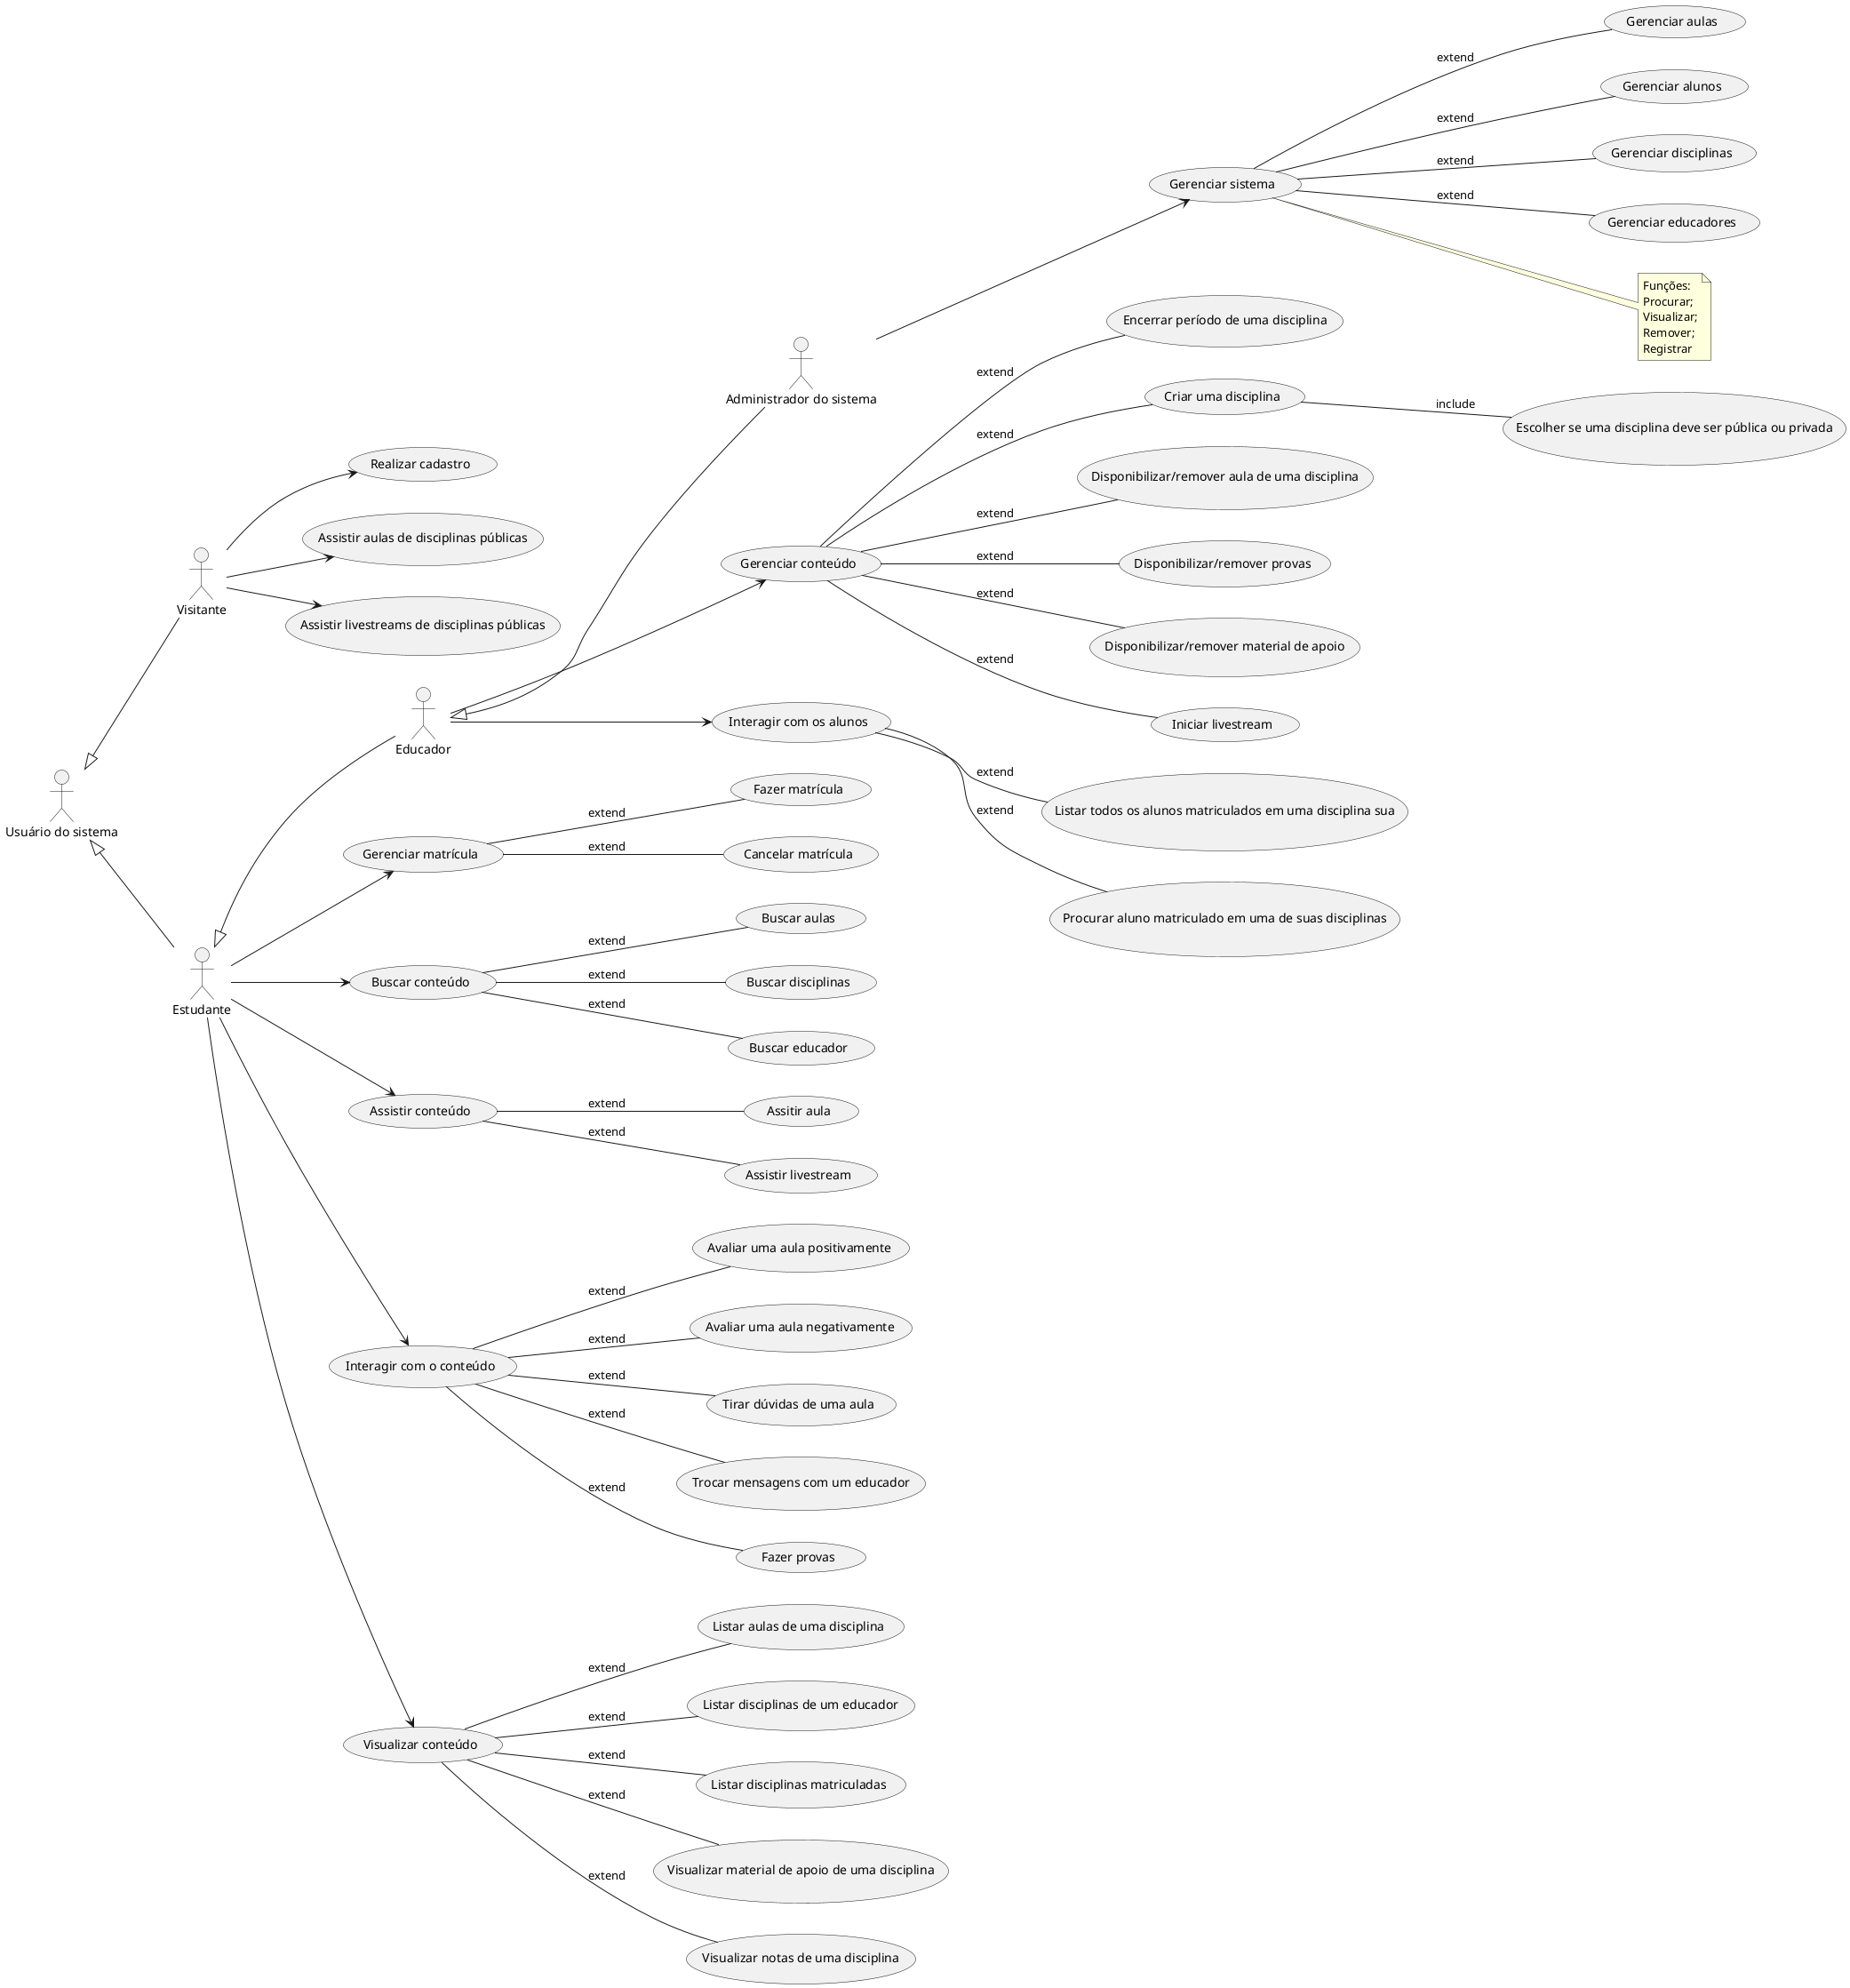 @startuml ensinet
left to right direction

' --Atores
actor "Usuário do sistema" as sist_user
actor "Visitante" as visitor
actor "Estudante" as student
actor "Educador" as prof
actor "Administrador do sistema" as adm 

' --Heranças
sist_user <|-- visitor
sist_user <|-- student
student <|-- prof
prof <|-- adm

' --Casos de uso
' Componente de gestão
usecase "Gerenciar aulas" as UC3
usecase "Gerenciar alunos" as UC4
usecase "Gerenciar disciplinas" as UC6
usecase "Gerenciar educadores" as UC7
usecase "Gerenciar sistema" as UC8
usecase "Escolher se uma disciplina deve ser pública ou privada" as UC9
usecase "Encerrar período de uma disciplina" as UC11

' Componente de conteúdo
usecase "Gerenciar conteúdo" as UC12
usecase "Criar uma disciplina" as UC13
usecase "Disponibilizar/remover aula de uma disciplina" as UC14
usecase "Disponibilizar/remover provas" as UC15
usecase "Disponibilizar/remover material de apoio" as UC16
usecase "Iniciar livestream" as UC17

' Componente de usuário
usecase "Gerenciar matrícula" as UC18
usecase "Buscar conteúdo" as UC19
usecase "Assistir conteúdo" as UC20
usecase "Interagir com o conteúdo" as UC22
usecase "Visualizar conteúdo" as UC23
usecase "Fazer matrícula" as UC24
usecase "Cancelar matrícula" as UC25
usecase "Buscar aulas" as UC26
usecase "Buscar disciplinas" as UC27
usecase "Buscar educador" as UC28
usecase "Assitir aula" as UC29
usecase "Assistir livestream" as UC30
usecase "Avaliar uma aula positivamente" as UC31
usecase "Avaliar uma aula negativamente" as UC32
usecase "Tirar dúvidas de uma aula" as UC33
usecase "Trocar mensagens com um educador" as UC34
usecase "Fazer provas" as UC35
usecase "Listar aulas de uma disciplina" as UC36
usecase "Listar disciplinas de um educador" as UC37
usecase "Listar disciplinas matriculadas" as UC38
usecase "Visualizar material de apoio de uma disciplina" as UC39
usecase "Visualizar notas de uma disciplina" as UCNotas
usecase "Realizar cadastro" as UC40
usecase "Assistir aulas de disciplinas públicas" as UC41
usecase "Assistir livestreams de disciplinas públicas" as UC42
usecase "Interagir com os alunos" as UC43
usecase "Listar todos os alunos matriculados em uma disciplina sua" as UC44
usecase "Procurar aluno matriculado em uma de suas disciplinas" as UC45

' --Associações
adm --> UC8
prof --> UC12
prof --> UC43
visitor --> UC40
visitor --> UC41
visitor --> UC42
student --> UC18
student --> UC19
student --> UC20
student --> UC22
student --> UC23

' --Extends e includes
' Componente de gestão
UC8--UC3:extend
UC8--UC4:extend
UC8--UC6:extend
UC8--UC7:extend
UC13--UC9:include
UC12--UC11:extend

' Componente de conteúdo
UC12--UC13:extend
UC12--UC14:extend
UC12--UC15:extend
UC12--UC16:extend
UC12--UC17:extend

' Componente de usuário
UC18--UC24:extend
UC18--UC25:extend
UC19--UC26:extend
UC19--UC27:extend
UC19--UC28:extend
UC20--UC29:extend
UC20--UC30:extend
UC22--UC31:extend
UC22--UC32:extend
UC22--UC33:extend
UC22--UC34:extend
UC22--UC35:extend
UC23--UC36:extend
UC23--UC37:extend
UC23--UC38:extend
UC23--UC39:extend
UC23--UCNotas:extend
UC43--UC44:extend
UC43--UC45:extend

' --Observações
note right of UC8
Funções: 
Procurar;
Visualizar;
Remover;
Registrar
endnote

@enduml